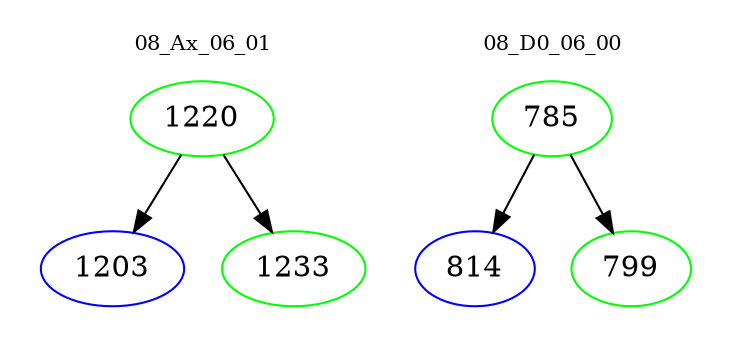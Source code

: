 digraph{
subgraph cluster_0 {
color = white
label = "08_Ax_06_01";
fontsize=10;
T0_1220 [label="1220", color="green"]
T0_1220 -> T0_1203 [color="black"]
T0_1203 [label="1203", color="blue"]
T0_1220 -> T0_1233 [color="black"]
T0_1233 [label="1233", color="green"]
}
subgraph cluster_1 {
color = white
label = "08_D0_06_00";
fontsize=10;
T1_785 [label="785", color="green"]
T1_785 -> T1_814 [color="black"]
T1_814 [label="814", color="blue"]
T1_785 -> T1_799 [color="black"]
T1_799 [label="799", color="green"]
}
}
